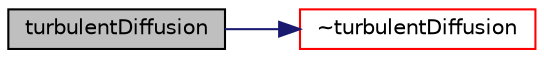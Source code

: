 digraph "turbulentDiffusion"
{
  bgcolor="transparent";
  edge [fontname="Helvetica",fontsize="10",labelfontname="Helvetica",labelfontsize="10"];
  node [fontname="Helvetica",fontsize="10",shape=record];
  rankdir="LR";
  Node1 [label="turbulentDiffusion",height=0.2,width=0.4,color="black", fillcolor="grey75", style="filled", fontcolor="black"];
  Node1 -> Node2 [color="midnightblue",fontsize="10",style="solid",fontname="Helvetica"];
  Node2 [label="~turbulentDiffusion",height=0.2,width=0.4,color="red",URL="$a00163.html#a4c6867b84e9f2bae67c952fe4e59c0b9",tooltip="Destructor. "];
}
